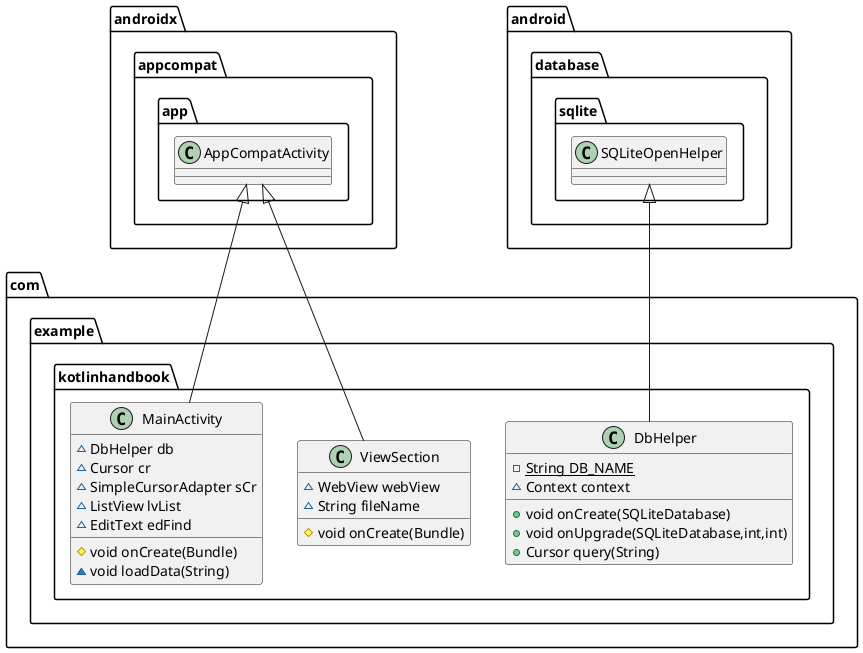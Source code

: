 @startuml
class com.example.kotlinhandbook.ViewSection {
~ WebView webView
~ String fileName
# void onCreate(Bundle)
}
class com.example.kotlinhandbook.MainActivity {
~ DbHelper db
~ Cursor cr
~ SimpleCursorAdapter sCr
~ ListView lvList
~ EditText edFind
# void onCreate(Bundle)
~ void loadData(String)
}
class com.example.kotlinhandbook.DbHelper {
- {static} String DB_NAME
~ Context context
+ void onCreate(SQLiteDatabase)
+ void onUpgrade(SQLiteDatabase,int,int)
+ Cursor query(String)
}


androidx.appcompat.app.AppCompatActivity <|-- com.example.kotlinhandbook.ViewSection
androidx.appcompat.app.AppCompatActivity <|-- com.example.kotlinhandbook.MainActivity
android.database.sqlite.SQLiteOpenHelper <|-- com.example.kotlinhandbook.DbHelper
@enduml